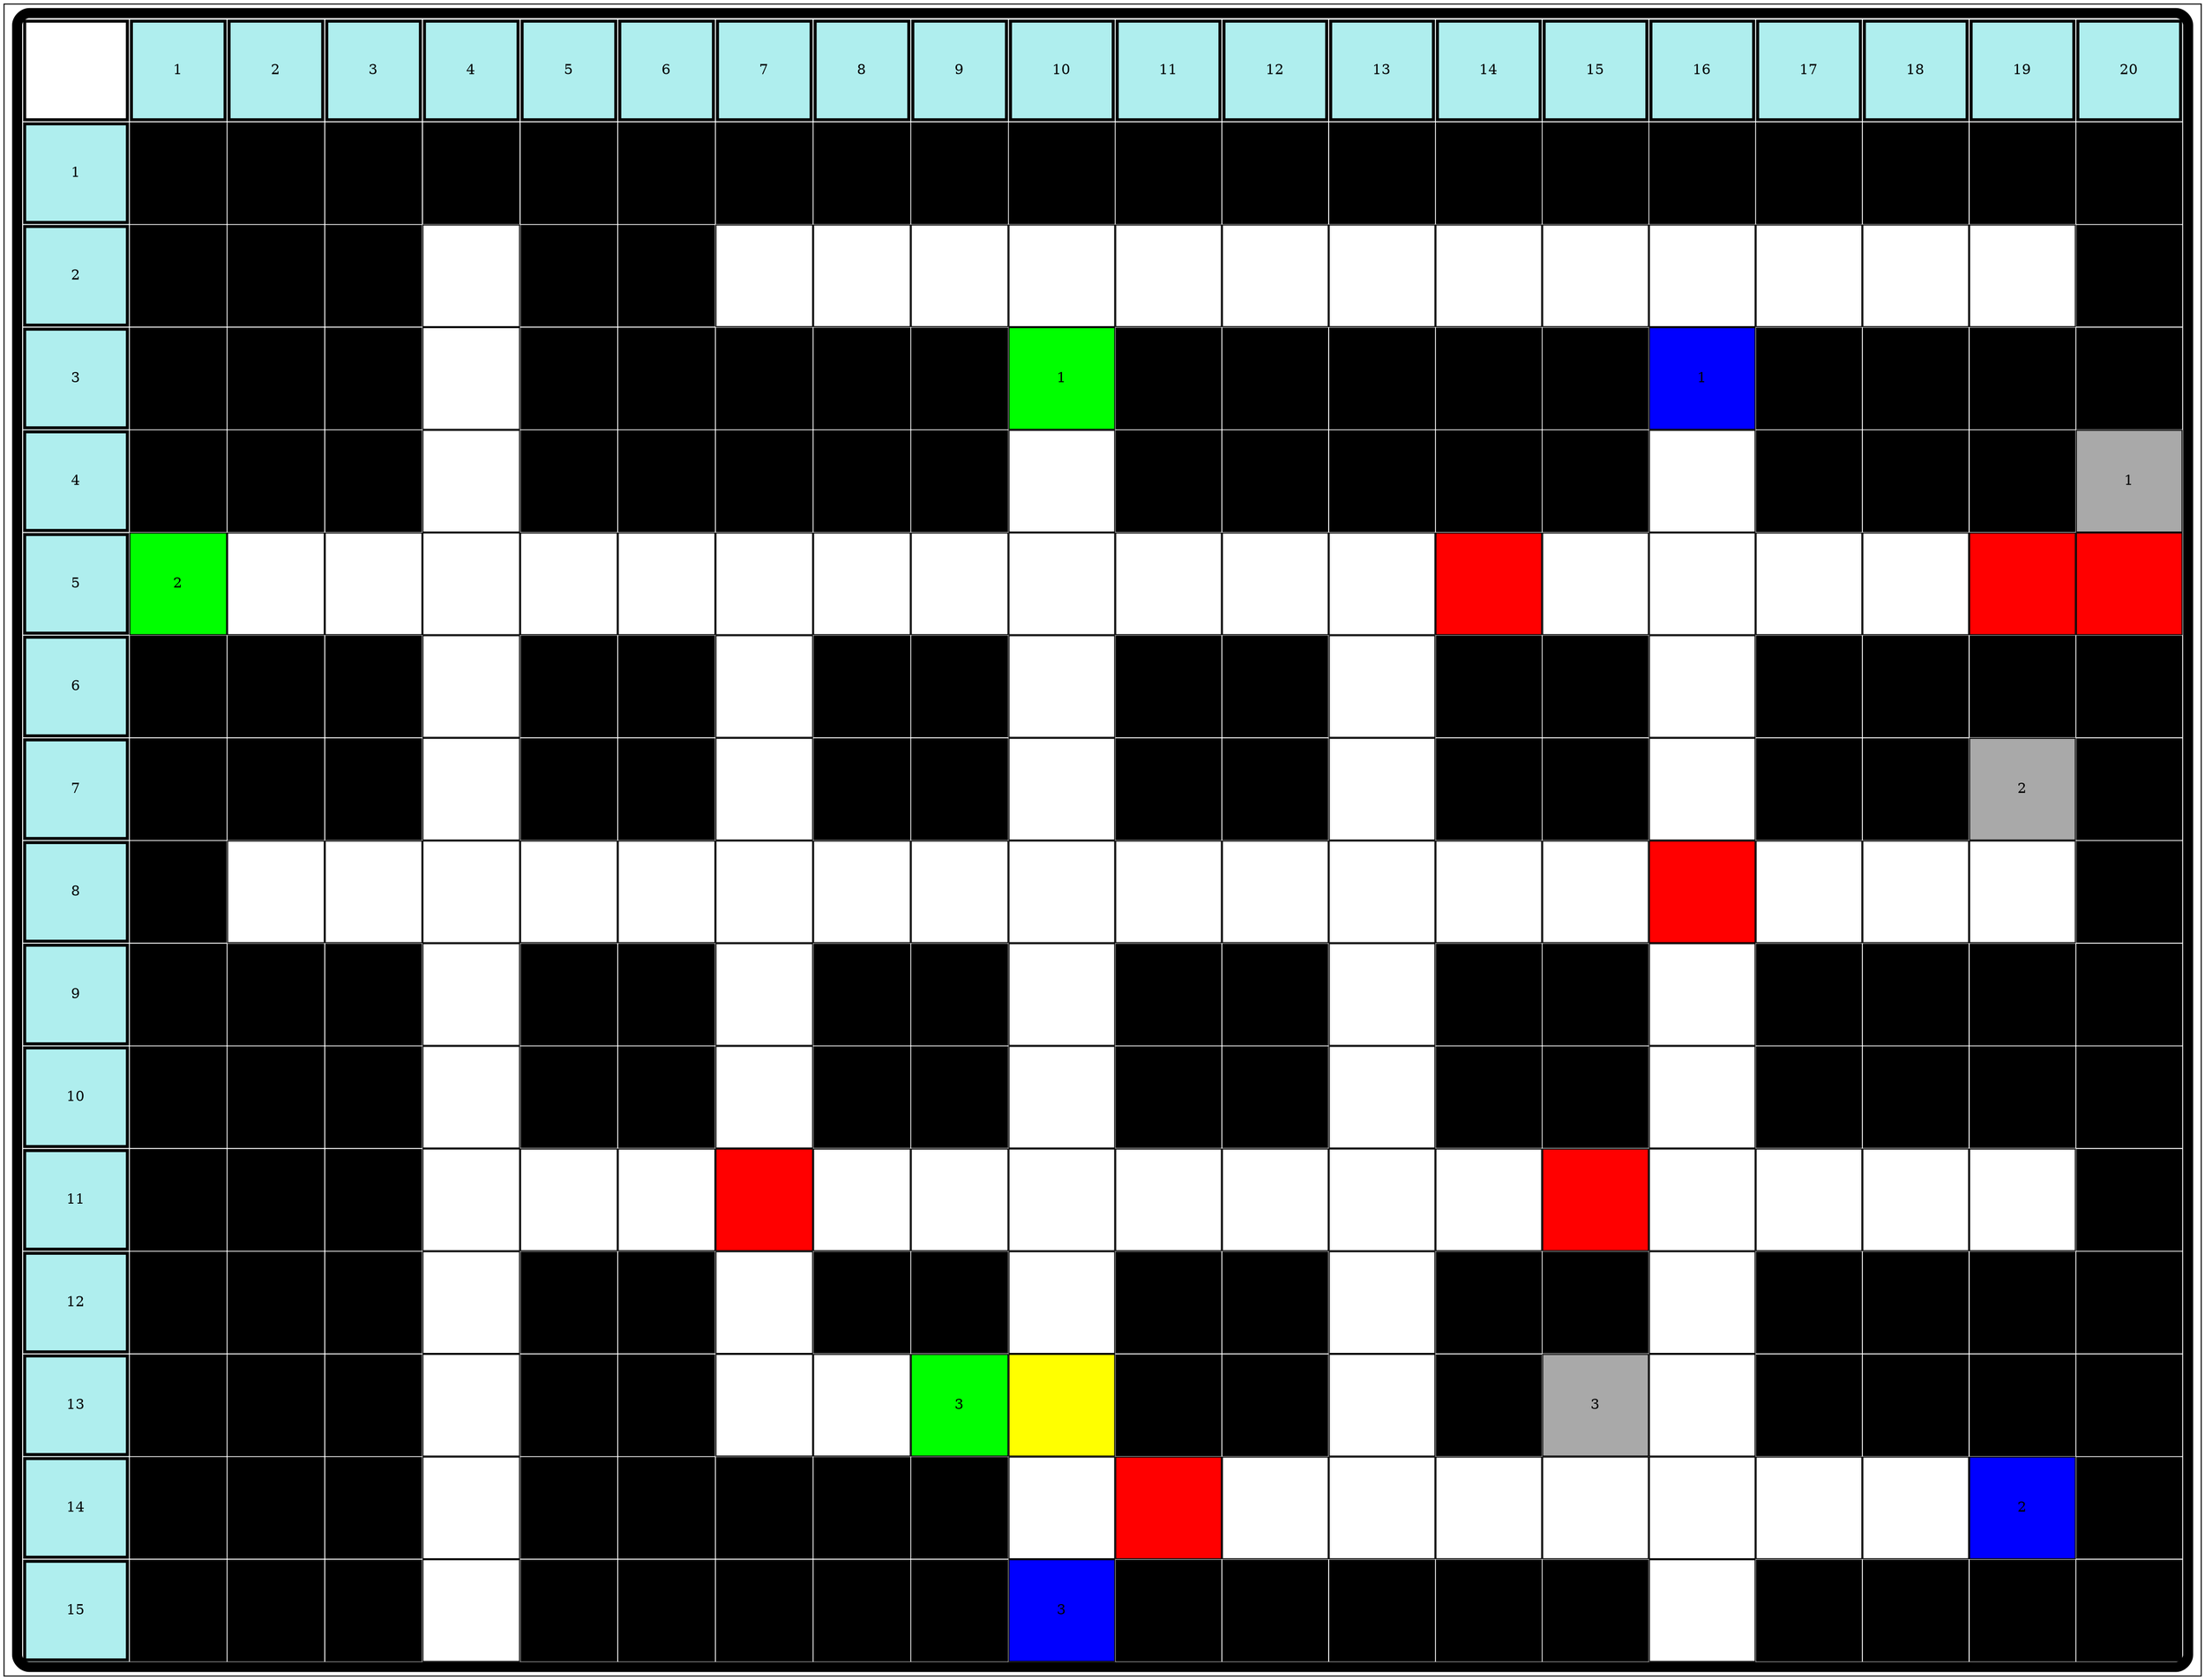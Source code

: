 graph 20 {
	tab [label=<<TABLE  border="10" cellspacing="1" cellpadding="40" style="rounded"><TR><TD border="3"  height="40"></TD><TD border="3"  height="40" bgcolor = "PaleTurquoise" >1</TD><TD border="3"  height="40" bgcolor = "PaleTurquoise" >2</TD><TD border="3"  height="40" bgcolor = "PaleTurquoise" >3</TD><TD border="3"  height="40" bgcolor = "PaleTurquoise" >4</TD><TD border="3"  height="40" bgcolor = "PaleTurquoise" >5</TD><TD border="3"  height="40" bgcolor = "PaleTurquoise" >6</TD><TD border="3"  height="40" bgcolor = "PaleTurquoise" >7</TD><TD border="3"  height="40" bgcolor = "PaleTurquoise" >8</TD><TD border="3"  height="40" bgcolor = "PaleTurquoise" >9</TD><TD border="3"  height="40" bgcolor = "PaleTurquoise" >10</TD><TD border="3"  height="40" bgcolor = "PaleTurquoise" >11</TD><TD border="3"  height="40" bgcolor = "PaleTurquoise" >12</TD><TD border="3"  height="40" bgcolor = "PaleTurquoise" >13</TD><TD border="3"  height="40" bgcolor = "PaleTurquoise" >14</TD><TD border="3"  height="40" bgcolor = "PaleTurquoise" >15</TD><TD border="3"  height="40" bgcolor = "PaleTurquoise" >16</TD><TD border="3"  height="40" bgcolor = "PaleTurquoise" >17</TD><TD border="3"  height="40" bgcolor = "PaleTurquoise" >18</TD><TD border="3"  height="40" bgcolor = "PaleTurquoise" >19</TD><TD border="3"  height="40" bgcolor = "PaleTurquoise" >20</TD></TR><TR><TD border="3"  height="40" bgcolor = "PaleTurquoise">1</TD><TD  border="3"  height="40" bgcolor="black"></TD><TD  border="3"  height="40" bgcolor="black"></TD><TD  border="3"  height="40" bgcolor="black"></TD><TD  border="3"  height="40" bgcolor="black"></TD><TD  border="3"  height="40" bgcolor="black"></TD><TD  border="3"  height="40" bgcolor="black"></TD><TD  border="3"  height="40" bgcolor="black"></TD><TD  border="3"  height="40" bgcolor="black"></TD><TD  border="3"  height="40" bgcolor="black"></TD><TD  border="3"  height="40" bgcolor="black"></TD><TD  border="3"  height="40" bgcolor="black"></TD><TD  border="3"  height="40" bgcolor="black"></TD><TD  border="3"  height="40" bgcolor="black"></TD><TD  border="3"  height="40" bgcolor="black"></TD><TD  border="3"  height="40" bgcolor="black"></TD><TD  border="3"  height="40" bgcolor="black"></TD><TD  border="3"  height="40" bgcolor="black"></TD><TD  border="3"  height="40" bgcolor="black"></TD><TD  border="3"  height="40" bgcolor="black"></TD><TD  border="3"  height="40" bgcolor="black"></TD></TR><TR><TD border="3"  height="40" bgcolor = "PaleTurquoise">2</TD><TD  border="3"  height="40" bgcolor="black"></TD><TD  border="3"  height="40" bgcolor="black"></TD><TD  border="3"  height="40" bgcolor="black"></TD><TD  border="1"  height="40" bgcolor="white"></TD><TD  border="3"  height="40" bgcolor="black"></TD><TD  border="3"  height="40" bgcolor="black"></TD><TD  border="1"  height="40" bgcolor="white"></TD><TD  border="1"  height="40" bgcolor="white"></TD><TD  border="1"  height="40" bgcolor="white"></TD><TD  border="1"  height="40" bgcolor="white"></TD><TD  border="1"  height="40" bgcolor="white"></TD><TD  border="1"  height="40" bgcolor="white"></TD><TD  border="1"  height="40" bgcolor="white"></TD><TD  border="1"  height="40" bgcolor="white"></TD><TD  border="1"  height="40" bgcolor="white"></TD><TD  border="1"  height="40" bgcolor="white"></TD><TD  border="1"  height="40" bgcolor="white"></TD><TD  border="1"  height="40" bgcolor="white"></TD><TD  border="1"  height="40" bgcolor="white"></TD><TD  border="3"  height="40" bgcolor="black"></TD></TR><TR><TD border="3"  height="40" bgcolor = "PaleTurquoise">3</TD><TD  border="3"  height="40" bgcolor="black"></TD><TD  border="3"  height="40" bgcolor="black"></TD><TD  border="3"  height="40" bgcolor="black"></TD><TD  border="1"  height="40" bgcolor="white"></TD><TD  border="3"  height="40" bgcolor="black"></TD><TD  border="3"  height="40" bgcolor="black"></TD><TD  border="3"  height="40" bgcolor="black"></TD><TD  border="3"  height="40" bgcolor="black"></TD><TD  border="3"  height="40" bgcolor="black"></TD><TD  border="1"  height="40" bgcolor="green">1</TD><TD  border="3"  height="40" bgcolor="black"></TD><TD  border="3"  height="40" bgcolor="black"></TD><TD  border="3"  height="40" bgcolor="black"></TD><TD  border="3"  height="40" bgcolor="black"></TD><TD  border="3"  height="40" bgcolor="black"></TD><TD  border="1"  height="40" bgcolor="blue">1</TD><TD  border="3"  height="40" bgcolor="black"></TD><TD  border="3"  height="40" bgcolor="black"></TD><TD  border="3"  height="40" bgcolor="black"></TD><TD  border="3"  height="40" bgcolor="black"></TD></TR><TR><TD border="3"  height="40" bgcolor = "PaleTurquoise">4</TD><TD  border="3"  height="40" bgcolor="black"></TD><TD  border="3"  height="40" bgcolor="black"></TD><TD  border="3"  height="40" bgcolor="black"></TD><TD  border="1"  height="40" bgcolor="white"></TD><TD  border="3"  height="40" bgcolor="black"></TD><TD  border="3"  height="40" bgcolor="black"></TD><TD  border="3"  height="40" bgcolor="black"></TD><TD  border="3"  height="40" bgcolor="black"></TD><TD  border="3"  height="40" bgcolor="black"></TD><TD  border="1"  height="40" bgcolor="white"></TD><TD  border="3"  height="40" bgcolor="black"></TD><TD  border="3"  height="40" bgcolor="black"></TD><TD  border="3"  height="40" bgcolor="black"></TD><TD  border="3"  height="40" bgcolor="black"></TD><TD  border="3"  height="40" bgcolor="black"></TD><TD  border="1"  height="40" bgcolor="white"></TD><TD  border="3"  height="40" bgcolor="black"></TD><TD  border="3"  height="40" bgcolor="black"></TD><TD  border="3"  height="40" bgcolor="black"></TD><TD  border="1"  height="40" bgcolor="darkgray">1</TD></TR><TR><TD border="3"  height="40" bgcolor = "PaleTurquoise">5</TD><TD  border="1"  height="40" bgcolor="green">2</TD><TD  border="1"  height="40" bgcolor="white"></TD><TD  border="1"  height="40" bgcolor="white"></TD><TD  border="1"  height="40" bgcolor="white"></TD><TD  border="1"  height="40" bgcolor="white"></TD><TD  border="1"  height="40" bgcolor="white"></TD><TD  border="1"  height="40" bgcolor="white"></TD><TD  border="1"  height="40" bgcolor="white"></TD><TD  border="1"  height="40" bgcolor="white"></TD><TD  border="1"  height="40" bgcolor="white"></TD><TD  border="1"  height="40" bgcolor="white"></TD><TD  border="1"  height="40" bgcolor="white"></TD><TD  border="1"  height="40" bgcolor="white"></TD><TD  border="1"  height="40" bgcolor="red"></TD><TD  border="1"  height="40" bgcolor="white"></TD><TD  border="1"  height="40" bgcolor="white"></TD><TD  border="1"  height="40" bgcolor="white"></TD><TD  border="1"  height="40" bgcolor="white"></TD><TD  border="1"  height="40" bgcolor="red"></TD><TD  border="1"  height="40" bgcolor="red"></TD></TR><TR><TD border="3"  height="40" bgcolor = "PaleTurquoise">6</TD><TD  border="3"  height="40" bgcolor="black"></TD><TD  border="3"  height="40" bgcolor="black"></TD><TD  border="3"  height="40" bgcolor="black"></TD><TD  border="1"  height="40" bgcolor="white"></TD><TD  border="3"  height="40" bgcolor="black"></TD><TD  border="3"  height="40" bgcolor="black"></TD><TD  border="1"  height="40" bgcolor="white"></TD><TD  border="3"  height="40" bgcolor="black"></TD><TD  border="3"  height="40" bgcolor="black"></TD><TD  border="1"  height="40" bgcolor="white"></TD><TD  border="3"  height="40" bgcolor="black"></TD><TD  border="3"  height="40" bgcolor="black"></TD><TD  border="1"  height="40" bgcolor="white"></TD><TD  border="3"  height="40" bgcolor="black"></TD><TD  border="3"  height="40" bgcolor="black"></TD><TD  border="1"  height="40" bgcolor="white"></TD><TD  border="3"  height="40" bgcolor="black"></TD><TD  border="3"  height="40" bgcolor="black"></TD><TD  border="3"  height="40" bgcolor="black"></TD><TD  border="3"  height="40" bgcolor="black"></TD></TR><TR><TD border="3"  height="40" bgcolor = "PaleTurquoise">7</TD><TD  border="3"  height="40" bgcolor="black"></TD><TD  border="3"  height="40" bgcolor="black"></TD><TD  border="3"  height="40" bgcolor="black"></TD><TD  border="1"  height="40" bgcolor="white"></TD><TD  border="3"  height="40" bgcolor="black"></TD><TD  border="3"  height="40" bgcolor="black"></TD><TD  border="1"  height="40" bgcolor="white"></TD><TD  border="3"  height="40" bgcolor="black"></TD><TD  border="3"  height="40" bgcolor="black"></TD><TD  border="1"  height="40" bgcolor="white"></TD><TD  border="3"  height="40" bgcolor="black"></TD><TD  border="3"  height="40" bgcolor="black"></TD><TD  border="1"  height="40" bgcolor="white"></TD><TD  border="3"  height="40" bgcolor="black"></TD><TD  border="3"  height="40" bgcolor="black"></TD><TD  border="1"  height="40" bgcolor="white"></TD><TD  border="3"  height="40" bgcolor="black"></TD><TD  border="3"  height="40" bgcolor="black"></TD><TD  border="1"  height="40" bgcolor="darkgray">2</TD><TD  border="3"  height="40" bgcolor="black"></TD></TR><TR><TD border="3"  height="40" bgcolor = "PaleTurquoise">8</TD><TD  border="3"  height="40" bgcolor="black"></TD><TD  border="1"  height="40" bgcolor="white"></TD><TD  border="1"  height="40" bgcolor="white"></TD><TD  border="1"  height="40" bgcolor="white"></TD><TD  border="1"  height="40" bgcolor="white"></TD><TD  border="1"  height="40" bgcolor="white"></TD><TD  border="1"  height="40" bgcolor="white"></TD><TD  border="1"  height="40" bgcolor="white"></TD><TD  border="1"  height="40" bgcolor="white"></TD><TD  border="1"  height="40" bgcolor="white"></TD><TD  border="1"  height="40" bgcolor="white"></TD><TD  border="1"  height="40" bgcolor="white"></TD><TD  border="1"  height="40" bgcolor="white"></TD><TD  border="1"  height="40" bgcolor="white"></TD><TD  border="1"  height="40" bgcolor="white"></TD><TD  border="1"  height="40" bgcolor="red"></TD><TD  border="1"  height="40" bgcolor="white"></TD><TD  border="1"  height="40" bgcolor="white"></TD><TD  border="1"  height="40" bgcolor="white"></TD><TD  border="3"  height="40" bgcolor="black"></TD></TR><TR><TD border="3"  height="40" bgcolor = "PaleTurquoise">9</TD><TD  border="3"  height="40" bgcolor="black"></TD><TD  border="3"  height="40" bgcolor="black"></TD><TD  border="3"  height="40" bgcolor="black"></TD><TD  border="1"  height="40" bgcolor="white"></TD><TD  border="3"  height="40" bgcolor="black"></TD><TD  border="3"  height="40" bgcolor="black"></TD><TD  border="1"  height="40" bgcolor="white"></TD><TD  border="3"  height="40" bgcolor="black"></TD><TD  border="3"  height="40" bgcolor="black"></TD><TD  border="1"  height="40" bgcolor="white"></TD><TD  border="3"  height="40" bgcolor="black"></TD><TD  border="3"  height="40" bgcolor="black"></TD><TD  border="1"  height="40" bgcolor="white"></TD><TD  border="3"  height="40" bgcolor="black"></TD><TD  border="3"  height="40" bgcolor="black"></TD><TD  border="1"  height="40" bgcolor="white"></TD><TD  border="3"  height="40" bgcolor="black"></TD><TD  border="3"  height="40" bgcolor="black"></TD><TD  border="3"  height="40" bgcolor="black"></TD><TD  border="3"  height="40" bgcolor="black"></TD></TR><TR><TD border="3"  height="40" bgcolor = "PaleTurquoise">10</TD><TD  border="3"  height="40" bgcolor="black"></TD><TD  border="3"  height="40" bgcolor="black"></TD><TD  border="3"  height="40" bgcolor="black"></TD><TD  border="1"  height="40" bgcolor="white"></TD><TD  border="3"  height="40" bgcolor="black"></TD><TD  border="3"  height="40" bgcolor="black"></TD><TD  border="1"  height="40" bgcolor="white"></TD><TD  border="3"  height="40" bgcolor="black"></TD><TD  border="3"  height="40" bgcolor="black"></TD><TD  border="1"  height="40" bgcolor="white"></TD><TD  border="3"  height="40" bgcolor="black"></TD><TD  border="3"  height="40" bgcolor="black"></TD><TD  border="1"  height="40" bgcolor="white"></TD><TD  border="3"  height="40" bgcolor="black"></TD><TD  border="3"  height="40" bgcolor="black"></TD><TD  border="1"  height="40" bgcolor="white"></TD><TD  border="3"  height="40" bgcolor="black"></TD><TD  border="3"  height="40" bgcolor="black"></TD><TD  border="3"  height="40" bgcolor="black"></TD><TD  border="3"  height="40" bgcolor="black"></TD></TR><TR><TD border="3"  height="40" bgcolor = "PaleTurquoise">11</TD><TD  border="3"  height="40" bgcolor="black"></TD><TD  border="3"  height="40" bgcolor="black"></TD><TD  border="3"  height="40" bgcolor="black"></TD><TD  border="1"  height="40" bgcolor="white"></TD><TD  border="1"  height="40" bgcolor="white"></TD><TD  border="1"  height="40" bgcolor="white"></TD><TD  border="1"  height="40" bgcolor="red"></TD><TD  border="1"  height="40" bgcolor="white"></TD><TD  border="1"  height="40" bgcolor="white"></TD><TD  border="1"  height="40" bgcolor="white"></TD><TD  border="1"  height="40" bgcolor="white"></TD><TD  border="1"  height="40" bgcolor="white"></TD><TD  border="1"  height="40" bgcolor="white"></TD><TD  border="1"  height="40" bgcolor="white"></TD><TD  border="1"  height="40" bgcolor="red"></TD><TD  border="1"  height="40" bgcolor="white"></TD><TD  border="1"  height="40" bgcolor="white"></TD><TD  border="1"  height="40" bgcolor="white"></TD><TD  border="1"  height="40" bgcolor="white"></TD><TD  border="3"  height="40" bgcolor="black"></TD></TR><TR><TD border="3"  height="40" bgcolor = "PaleTurquoise">12</TD><TD  border="3"  height="40" bgcolor="black"></TD><TD  border="3"  height="40" bgcolor="black"></TD><TD  border="3"  height="40" bgcolor="black"></TD><TD  border="1"  height="40" bgcolor="white"></TD><TD  border="3"  height="40" bgcolor="black"></TD><TD  border="3"  height="40" bgcolor="black"></TD><TD  border="1"  height="40" bgcolor="white"></TD><TD  border="3"  height="40" bgcolor="black"></TD><TD  border="3"  height="40" bgcolor="black"></TD><TD  border="1"  height="40" bgcolor="white"></TD><TD  border="3"  height="40" bgcolor="black"></TD><TD  border="3"  height="40" bgcolor="black"></TD><TD  border="1"  height="40" bgcolor="white"></TD><TD  border="3"  height="40" bgcolor="black"></TD><TD  border="3"  height="40" bgcolor="black"></TD><TD  border="1"  height="40" bgcolor="white"></TD><TD  border="3"  height="40" bgcolor="black"></TD><TD  border="3"  height="40" bgcolor="black"></TD><TD  border="3"  height="40" bgcolor="black"></TD><TD  border="3"  height="40" bgcolor="black"></TD></TR><TR><TD border="3"  height="40" bgcolor = "PaleTurquoise">13</TD><TD  border="3"  height="40" bgcolor="black"></TD><TD  border="3"  height="40" bgcolor="black"></TD><TD  border="3"  height="40" bgcolor="black"></TD><TD  border="1"  height="40" bgcolor="white"></TD><TD  border="3"  height="40" bgcolor="black"></TD><TD  border="3"  height="40" bgcolor="black"></TD><TD  border="1"  height="40" bgcolor="white"></TD><TD  border="1"  height="40" bgcolor="white"></TD><TD  border="1"  height="40" bgcolor="green">3</TD><TD  border="1"  height="40" bgcolor="yellow"></TD><TD  border="3"  height="40" bgcolor="black"></TD><TD  border="3"  height="40" bgcolor="black"></TD><TD  border="1"  height="40" bgcolor="white"></TD><TD  border="3"  height="40" bgcolor="black"></TD><TD  border="1"  height="40" bgcolor="darkgray">3</TD><TD  border="1"  height="40" bgcolor="white"></TD><TD  border="3"  height="40" bgcolor="black"></TD><TD  border="3"  height="40" bgcolor="black"></TD><TD  border="3"  height="40" bgcolor="black"></TD><TD  border="3"  height="40" bgcolor="black"></TD></TR><TR><TD border="3"  height="40" bgcolor = "PaleTurquoise">14</TD><TD  border="3"  height="40" bgcolor="black"></TD><TD  border="3"  height="40" bgcolor="black"></TD><TD  border="3"  height="40" bgcolor="black"></TD><TD  border="1"  height="40" bgcolor="white"></TD><TD  border="3"  height="40" bgcolor="black"></TD><TD  border="3"  height="40" bgcolor="black"></TD><TD  border="3"  height="40" bgcolor="black"></TD><TD  border="3"  height="40" bgcolor="black"></TD><TD  border="3"  height="40" bgcolor="black"></TD><TD  border="1"  height="40" bgcolor="white"></TD><TD  border="1"  height="40" bgcolor="red"></TD><TD  border="1"  height="40" bgcolor="white"></TD><TD  border="1"  height="40" bgcolor="white"></TD><TD  border="1"  height="40" bgcolor="white"></TD><TD  border="1"  height="40" bgcolor="white"></TD><TD  border="1"  height="40" bgcolor="white"></TD><TD  border="1"  height="40" bgcolor="white"></TD><TD  border="1"  height="40" bgcolor="white"></TD><TD  border="1"  height="40" bgcolor="blue">2</TD><TD  border="3"  height="40" bgcolor="black"></TD></TR><TR><TD border="3"  height="40" bgcolor = "PaleTurquoise">15</TD><TD  border="3"  height="40" bgcolor="black"></TD><TD  border="3"  height="40" bgcolor="black"></TD><TD  border="3"  height="40" bgcolor="black"></TD><TD  border="1"  height="40" bgcolor="white"></TD><TD  border="3"  height="40" bgcolor="black"></TD><TD  border="3"  height="40" bgcolor="black"></TD><TD  border="3"  height="40" bgcolor="black"></TD><TD  border="3"  height="40" bgcolor="black"></TD><TD  border="3"  height="40" bgcolor="black"></TD><TD  border="1"  height="40" bgcolor="blue">3</TD><TD  border="3"  height="40" bgcolor="black"></TD><TD  border="3"  height="40" bgcolor="black"></TD><TD  border="3"  height="40" bgcolor="black"></TD><TD  border="3"  height="40" bgcolor="black"></TD><TD  border="3"  height="40" bgcolor="black"></TD><TD  border="1"  height="40" bgcolor="white"></TD><TD  border="3"  height="40" bgcolor="black"></TD><TD  border="3"  height="40" bgcolor="black"></TD><TD  border="3"  height="40" bgcolor="black"></TD><TD  border="3"  height="40" bgcolor="black"></TD></TR></TABLE>> shape=rect]
}
